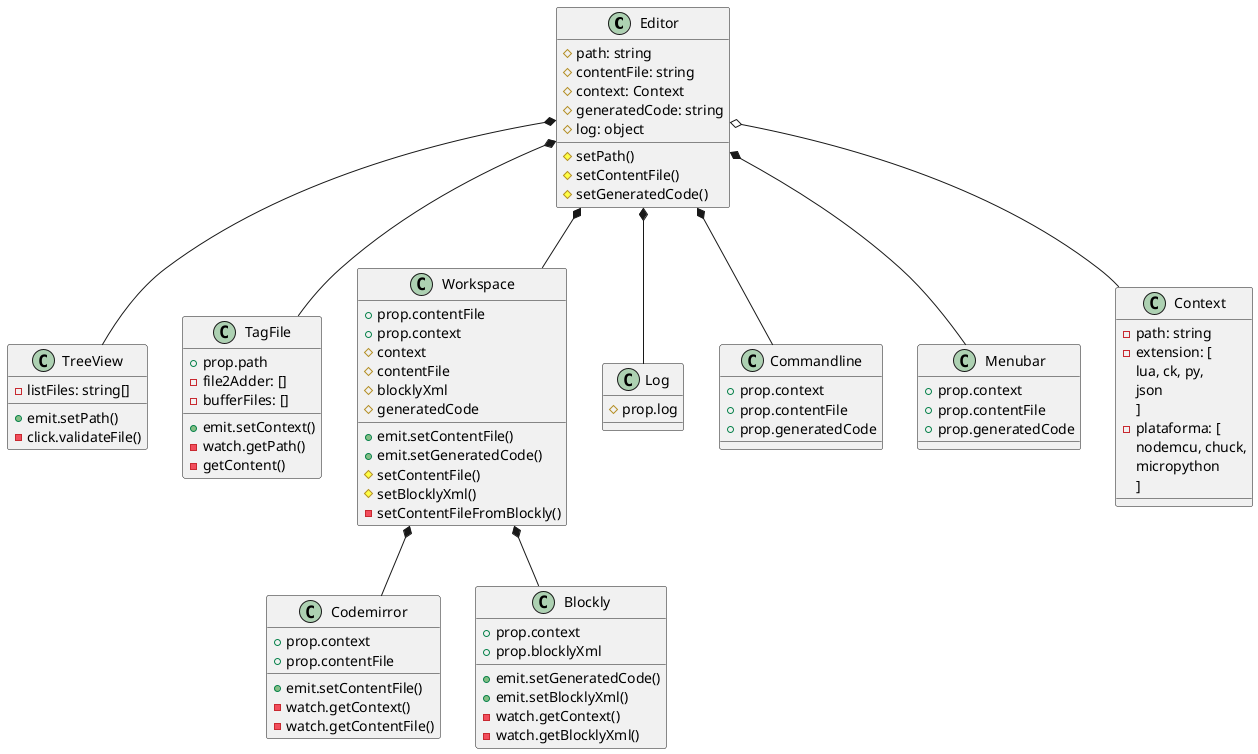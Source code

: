 @startuml
"Editor" *-- "TreeView"
"Editor" *-- "TagFile"
"Editor" *-- "Workspace"
"Editor" *-- "Log"
"Editor" *-- "Commandline"
"Editor" *-- "Menubar"
"Editor" o-- "Context"

"Workspace" *-- "Codemirror"
"Workspace" *-- "Blockly"

class "Editor" {
  #path: string
  #contentFile: string
  #context: Context
  #generatedCode: string
  #log: object
  #setPath()
  #setContentFile()
  #setGeneratedCode()
}
class "Context" {
  -path: string
  -extension: [
  lua, ck, py,
  json
  ]
  -plataforma: [
  nodemcu, chuck,
  micropython
  ]
}
class "TreeView" {
  -listFiles: string[]
  +emit.setPath()
  -click.validateFile()
}
class "TagFile" {
  +prop.path
  -file2Adder: []
  -bufferFiles: []
  +emit.setContext()
  -watch.getPath()
  -getContent()
}
class "Workspace" {
  +prop.contentFile
  +prop.context
  #context
  #contentFile
  #blocklyXml
  #generatedCode
  +emit.setContentFile()
  +emit.setGeneratedCode()
  #setContentFile()
  #setBlocklyXml()
  -setContentFileFromBlockly()
}
class "Blockly" {
  +prop.context
  +prop.blocklyXml
  +emit.setGeneratedCode()
  +emit.setBlocklyXml()
  -watch.getContext()
  -watch.getBlocklyXml()
}
class "Codemirror" {
  +prop.context
  +prop.contentFile
  +emit.setContentFile()
  -watch.getContext()
  -watch.getContentFile()
}
class "Log" {
  #prop.log
}
class "Commandline" {
  +prop.context
  +prop.contentFile
  +prop.generatedCode
}
class "Menubar" {
  +prop.context
  +prop.contentFile
  +prop.generatedCode
}

@enduml
